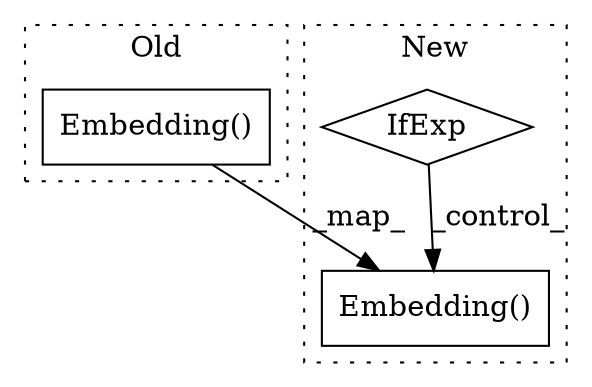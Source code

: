 digraph G {
subgraph cluster0 {
1 [label="Embedding()" a="75" s="7001,7035" l="13,1" shape="box"];
label = "Old";
style="dotted";
}
subgraph cluster1 {
2 [label="Embedding()" a="75" s="7038,7072" l="13,1" shape="box"];
3 [label="IfExp" a="51" s="7073,7100" l="4,6" shape="diamond"];
label = "New";
style="dotted";
}
1 -> 2 [label="_map_"];
3 -> 2 [label="_control_"];
}